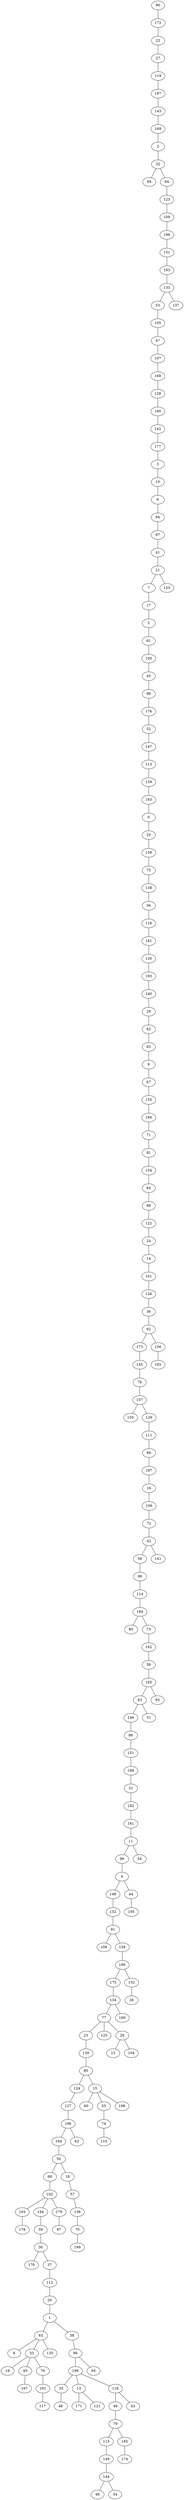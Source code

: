 graph {
  90 -- 172;
  172 -- 22;
  22 -- 27;
  27 -- 119;
  119 -- 197;
  197 -- 143;
  143 -- 169;
  169 -- 2;
  2 -- 32;
  32 -- 69;
  32 -- 64;
  64 -- 123;
  123 -- 109;
  109 -- 186;
  186 -- 131;
  131 -- 183;
  183 -- 133;
  133 -- 53;
  53 -- 105;
  105 -- 47;
  47 -- 107;
  107 -- 168;
  168 -- 128;
  128 -- 190;
  190 -- 142;
  142 -- 177;
  177 -- 3;
  3 -- 10;
  10 -- 6;
  6 -- 94;
  94 -- 97;
  97 -- 41;
  41 -- 21;
  21 -- 7;
  7 -- 17;
  17 -- 5;
  5 -- 61;
  61 -- 100;
  100 -- 45;
  45 -- 98;
  98 -- 176;
  176 -- 52;
  52 -- 147;
  147 -- 113;
  113 -- 139;
  139 -- 163;
  163 -- 0;
  0 -- 25;
  25 -- 159;
  159 -- 75;
  75 -- 138;
  138 -- 56;
  56 -- 116;
  116 -- 181;
  181 -- 120;
  120 -- 193;
  193 -- 140;
  140 -- 29;
  29 -- 82;
  82 -- 83;
  83 -- 9;
  9 -- 67;
  67 -- 155;
  155 -- 166;
  166 -- 71;
  71 -- 81;
  81 -- 154;
  154 -- 84;
  84 -- 88;
  88 -- 122;
  122 -- 24;
  24 -- 14;
  14 -- 101;
  101 -- 126;
  126 -- 36;
  36 -- 92;
  92 -- 173;
  173 -- 145;
  145 -- 78;
  78 -- 157;
  157 -- 150;
  157 -- 129;
  129 -- 111;
  111 -- 66;
  66 -- 187;
  187 -- 16;
  16 -- 106;
  106 -- 72;
  72 -- 42;
  42 -- 58;
  58 -- 89;
  89 -- 114;
  114 -- 184;
  184 -- 85;
  184 -- 73;
  73 -- 162;
  162 -- 59;
  59 -- 165;
  165 -- 63;
  63 -- 146;
  146 -- 86;
  86 -- 151;
  151 -- 188;
  188 -- 31;
  31 -- 182;
  182 -- 161;
  161 -- 11;
  11 -- 99;
  99 -- 4;
  4 -- 148;
  148 -- 132;
  132 -- 91;
  91 -- 108;
  91 -- 158;
  158 -- 180;
  180 -- 175;
  175 -- 134;
  134 -- 77;
  77 -- 23;
  23 -- 130;
  130 -- 80;
  80 -- 124;
  124 -- 127;
  127 -- 196;
  196 -- 164;
  164 -- 50;
  50 -- 68;
  68 -- 102;
  102 -- 103;
  103 -- 178;
  102 -- 194;
  194 -- 39;
  39 -- 30;
  30 -- 170;
  30 -- 37;
  37 -- 112;
  112 -- 20;
  20 -- 1;
  1 -- 65;
  65 -- 8;
  65 -- 33;
  33 -- 19;
  33 -- 40;
  40 -- 167;
  33 -- 76;
  76 -- 191;
  191 -- 117;
  65 -- 135;
  1 -- 38;
  38 -- 96;
  96 -- 189;
  189 -- 35;
  35 -- 48;
  189 -- 13;
  13 -- 171;
  13 -- 121;
  189 -- 118;
  118 -- 49;
  49 -- 79;
  79 -- 115;
  115 -- 149;
  149 -- 144;
  144 -- 46;
  144 -- 34;
  79 -- 185;
  185 -- 174;
  118 -- 43;
  96 -- 95;
  102 -- 179;
  179 -- 87;
  50 -- 18;
  18 -- 57;
  57 -- 136;
  136 -- 70;
  70 -- 199;
  196 -- 62;
  80 -- 15;
  15 -- 60;
  15 -- 55;
  55 -- 74;
  74 -- 110;
  15 -- 198;
  77 -- 125;
  77 -- 28;
  28 -- 12;
  28 -- 104;
  134 -- 160;
  180 -- 152;
  152 -- 26;
  4 -- 44;
  44 -- 195;
  11 -- 54;
  63 -- 51;
  165 -- 93;
  42 -- 141;
  92 -- 156;
  156 -- 192;
  21 -- 153;
  133 -- 137;
}
